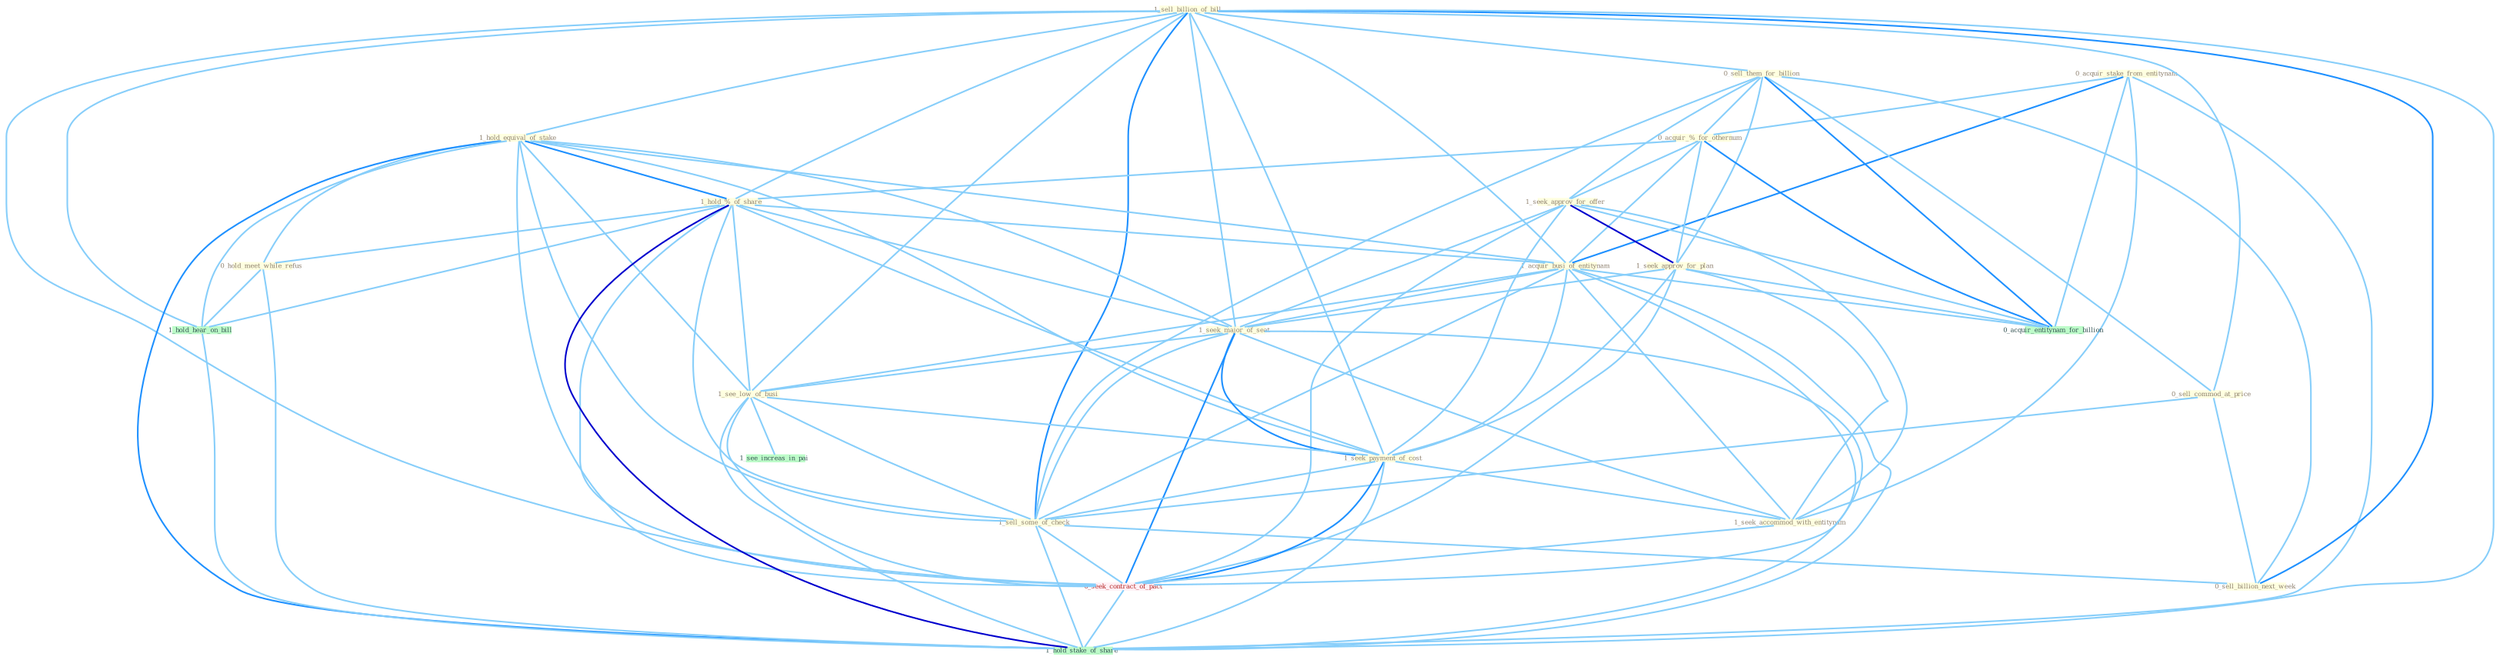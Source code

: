 Graph G{ 
    node
    [shape=polygon,style=filled,width=.5,height=.06,color="#BDFCC9",fixedsize=true,fontsize=4,
    fontcolor="#2f4f4f"];
    {node
    [color="#ffffe0", fontcolor="#8b7d6b"] "0_acquir_stake_from_entitynam " "1_sell_billion_of_bill " "0_sell_them_for_billion " "0_acquir_%_for_othernum " "0_sell_commod_at_price " "1_hold_equival_of_stake " "1_seek_approv_for_offer " "1_hold_%_of_share " "1_acquir_busi_of_entitynam " "1_seek_approv_for_plan " "1_seek_major_of_seat " "1_see_low_of_busi " "0_hold_meet_while_refus " "1_seek_payment_of_cost " "1_sell_some_of_check " "0_sell_billion_next_week " "1_seek_accommod_with_entitynam "}
{node [color="#fff0f5", fontcolor="#b22222"] "0_seek_contract_of_pact "}
edge [color="#B0E2FF"];

	"0_acquir_stake_from_entitynam " -- "0_acquir_%_for_othernum " [w="1", color="#87cefa" ];
	"0_acquir_stake_from_entitynam " -- "1_acquir_busi_of_entitynam " [w="2", color="#1e90ff" , len=0.8];
	"0_acquir_stake_from_entitynam " -- "1_seek_accommod_with_entitynam " [w="1", color="#87cefa" ];
	"0_acquir_stake_from_entitynam " -- "0_acquir_entitynam_for_billion " [w="1", color="#87cefa" ];
	"0_acquir_stake_from_entitynam " -- "1_hold_stake_of_share " [w="1", color="#87cefa" ];
	"1_sell_billion_of_bill " -- "0_sell_them_for_billion " [w="1", color="#87cefa" ];
	"1_sell_billion_of_bill " -- "0_sell_commod_at_price " [w="1", color="#87cefa" ];
	"1_sell_billion_of_bill " -- "1_hold_equival_of_stake " [w="1", color="#87cefa" ];
	"1_sell_billion_of_bill " -- "1_hold_%_of_share " [w="1", color="#87cefa" ];
	"1_sell_billion_of_bill " -- "1_acquir_busi_of_entitynam " [w="1", color="#87cefa" ];
	"1_sell_billion_of_bill " -- "1_seek_major_of_seat " [w="1", color="#87cefa" ];
	"1_sell_billion_of_bill " -- "1_see_low_of_busi " [w="1", color="#87cefa" ];
	"1_sell_billion_of_bill " -- "1_seek_payment_of_cost " [w="1", color="#87cefa" ];
	"1_sell_billion_of_bill " -- "1_sell_some_of_check " [w="2", color="#1e90ff" , len=0.8];
	"1_sell_billion_of_bill " -- "0_sell_billion_next_week " [w="2", color="#1e90ff" , len=0.8];
	"1_sell_billion_of_bill " -- "0_seek_contract_of_pact " [w="1", color="#87cefa" ];
	"1_sell_billion_of_bill " -- "1_hold_hear_on_bill " [w="1", color="#87cefa" ];
	"1_sell_billion_of_bill " -- "1_hold_stake_of_share " [w="1", color="#87cefa" ];
	"0_sell_them_for_billion " -- "0_acquir_%_for_othernum " [w="1", color="#87cefa" ];
	"0_sell_them_for_billion " -- "0_sell_commod_at_price " [w="1", color="#87cefa" ];
	"0_sell_them_for_billion " -- "1_seek_approv_for_offer " [w="1", color="#87cefa" ];
	"0_sell_them_for_billion " -- "1_seek_approv_for_plan " [w="1", color="#87cefa" ];
	"0_sell_them_for_billion " -- "1_sell_some_of_check " [w="1", color="#87cefa" ];
	"0_sell_them_for_billion " -- "0_sell_billion_next_week " [w="1", color="#87cefa" ];
	"0_sell_them_for_billion " -- "0_acquir_entitynam_for_billion " [w="2", color="#1e90ff" , len=0.8];
	"0_acquir_%_for_othernum " -- "1_seek_approv_for_offer " [w="1", color="#87cefa" ];
	"0_acquir_%_for_othernum " -- "1_hold_%_of_share " [w="1", color="#87cefa" ];
	"0_acquir_%_for_othernum " -- "1_acquir_busi_of_entitynam " [w="1", color="#87cefa" ];
	"0_acquir_%_for_othernum " -- "1_seek_approv_for_plan " [w="1", color="#87cefa" ];
	"0_acquir_%_for_othernum " -- "0_acquir_entitynam_for_billion " [w="2", color="#1e90ff" , len=0.8];
	"0_sell_commod_at_price " -- "1_sell_some_of_check " [w="1", color="#87cefa" ];
	"0_sell_commod_at_price " -- "0_sell_billion_next_week " [w="1", color="#87cefa" ];
	"1_hold_equival_of_stake " -- "1_hold_%_of_share " [w="2", color="#1e90ff" , len=0.8];
	"1_hold_equival_of_stake " -- "1_acquir_busi_of_entitynam " [w="1", color="#87cefa" ];
	"1_hold_equival_of_stake " -- "1_seek_major_of_seat " [w="1", color="#87cefa" ];
	"1_hold_equival_of_stake " -- "1_see_low_of_busi " [w="1", color="#87cefa" ];
	"1_hold_equival_of_stake " -- "0_hold_meet_while_refus " [w="1", color="#87cefa" ];
	"1_hold_equival_of_stake " -- "1_seek_payment_of_cost " [w="1", color="#87cefa" ];
	"1_hold_equival_of_stake " -- "1_sell_some_of_check " [w="1", color="#87cefa" ];
	"1_hold_equival_of_stake " -- "0_seek_contract_of_pact " [w="1", color="#87cefa" ];
	"1_hold_equival_of_stake " -- "1_hold_hear_on_bill " [w="1", color="#87cefa" ];
	"1_hold_equival_of_stake " -- "1_hold_stake_of_share " [w="2", color="#1e90ff" , len=0.8];
	"1_seek_approv_for_offer " -- "1_seek_approv_for_plan " [w="3", color="#0000cd" , len=0.6];
	"1_seek_approv_for_offer " -- "1_seek_major_of_seat " [w="1", color="#87cefa" ];
	"1_seek_approv_for_offer " -- "1_seek_payment_of_cost " [w="1", color="#87cefa" ];
	"1_seek_approv_for_offer " -- "1_seek_accommod_with_entitynam " [w="1", color="#87cefa" ];
	"1_seek_approv_for_offer " -- "0_seek_contract_of_pact " [w="1", color="#87cefa" ];
	"1_seek_approv_for_offer " -- "0_acquir_entitynam_for_billion " [w="1", color="#87cefa" ];
	"1_hold_%_of_share " -- "1_acquir_busi_of_entitynam " [w="1", color="#87cefa" ];
	"1_hold_%_of_share " -- "1_seek_major_of_seat " [w="1", color="#87cefa" ];
	"1_hold_%_of_share " -- "1_see_low_of_busi " [w="1", color="#87cefa" ];
	"1_hold_%_of_share " -- "0_hold_meet_while_refus " [w="1", color="#87cefa" ];
	"1_hold_%_of_share " -- "1_seek_payment_of_cost " [w="1", color="#87cefa" ];
	"1_hold_%_of_share " -- "1_sell_some_of_check " [w="1", color="#87cefa" ];
	"1_hold_%_of_share " -- "0_seek_contract_of_pact " [w="1", color="#87cefa" ];
	"1_hold_%_of_share " -- "1_hold_hear_on_bill " [w="1", color="#87cefa" ];
	"1_hold_%_of_share " -- "1_hold_stake_of_share " [w="3", color="#0000cd" , len=0.6];
	"1_acquir_busi_of_entitynam " -- "1_seek_major_of_seat " [w="1", color="#87cefa" ];
	"1_acquir_busi_of_entitynam " -- "1_see_low_of_busi " [w="1", color="#87cefa" ];
	"1_acquir_busi_of_entitynam " -- "1_seek_payment_of_cost " [w="1", color="#87cefa" ];
	"1_acquir_busi_of_entitynam " -- "1_sell_some_of_check " [w="1", color="#87cefa" ];
	"1_acquir_busi_of_entitynam " -- "1_seek_accommod_with_entitynam " [w="1", color="#87cefa" ];
	"1_acquir_busi_of_entitynam " -- "0_seek_contract_of_pact " [w="1", color="#87cefa" ];
	"1_acquir_busi_of_entitynam " -- "0_acquir_entitynam_for_billion " [w="1", color="#87cefa" ];
	"1_acquir_busi_of_entitynam " -- "1_hold_stake_of_share " [w="1", color="#87cefa" ];
	"1_seek_approv_for_plan " -- "1_seek_major_of_seat " [w="1", color="#87cefa" ];
	"1_seek_approv_for_plan " -- "1_seek_payment_of_cost " [w="1", color="#87cefa" ];
	"1_seek_approv_for_plan " -- "1_seek_accommod_with_entitynam " [w="1", color="#87cefa" ];
	"1_seek_approv_for_plan " -- "0_seek_contract_of_pact " [w="1", color="#87cefa" ];
	"1_seek_approv_for_plan " -- "0_acquir_entitynam_for_billion " [w="1", color="#87cefa" ];
	"1_seek_major_of_seat " -- "1_see_low_of_busi " [w="1", color="#87cefa" ];
	"1_seek_major_of_seat " -- "1_seek_payment_of_cost " [w="2", color="#1e90ff" , len=0.8];
	"1_seek_major_of_seat " -- "1_sell_some_of_check " [w="1", color="#87cefa" ];
	"1_seek_major_of_seat " -- "1_seek_accommod_with_entitynam " [w="1", color="#87cefa" ];
	"1_seek_major_of_seat " -- "0_seek_contract_of_pact " [w="2", color="#1e90ff" , len=0.8];
	"1_seek_major_of_seat " -- "1_hold_stake_of_share " [w="1", color="#87cefa" ];
	"1_see_low_of_busi " -- "1_seek_payment_of_cost " [w="1", color="#87cefa" ];
	"1_see_low_of_busi " -- "1_sell_some_of_check " [w="1", color="#87cefa" ];
	"1_see_low_of_busi " -- "0_seek_contract_of_pact " [w="1", color="#87cefa" ];
	"1_see_low_of_busi " -- "1_see_increas_in_pai " [w="1", color="#87cefa" ];
	"1_see_low_of_busi " -- "1_hold_stake_of_share " [w="1", color="#87cefa" ];
	"0_hold_meet_while_refus " -- "1_hold_hear_on_bill " [w="1", color="#87cefa" ];
	"0_hold_meet_while_refus " -- "1_hold_stake_of_share " [w="1", color="#87cefa" ];
	"1_seek_payment_of_cost " -- "1_sell_some_of_check " [w="1", color="#87cefa" ];
	"1_seek_payment_of_cost " -- "1_seek_accommod_with_entitynam " [w="1", color="#87cefa" ];
	"1_seek_payment_of_cost " -- "0_seek_contract_of_pact " [w="2", color="#1e90ff" , len=0.8];
	"1_seek_payment_of_cost " -- "1_hold_stake_of_share " [w="1", color="#87cefa" ];
	"1_sell_some_of_check " -- "0_sell_billion_next_week " [w="1", color="#87cefa" ];
	"1_sell_some_of_check " -- "0_seek_contract_of_pact " [w="1", color="#87cefa" ];
	"1_sell_some_of_check " -- "1_hold_stake_of_share " [w="1", color="#87cefa" ];
	"1_seek_accommod_with_entitynam " -- "0_seek_contract_of_pact " [w="1", color="#87cefa" ];
	"0_seek_contract_of_pact " -- "1_hold_stake_of_share " [w="1", color="#87cefa" ];
	"1_hold_hear_on_bill " -- "1_hold_stake_of_share " [w="1", color="#87cefa" ];
}